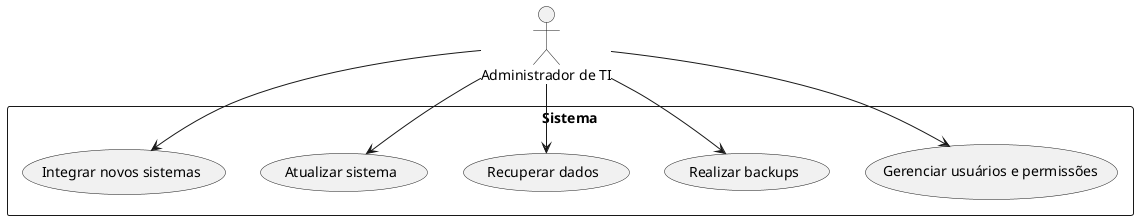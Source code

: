 @startuml ITAdmin
actor "Administrador de TI" as TI
rectangle Sistema {
  TI --> (Gerenciar usuários e permissões)
  TI --> (Realizar backups)
  TI --> (Recuperar dados)
  TI --> (Atualizar sistema)
  TI --> (Integrar novos sistemas)
}
@enduml